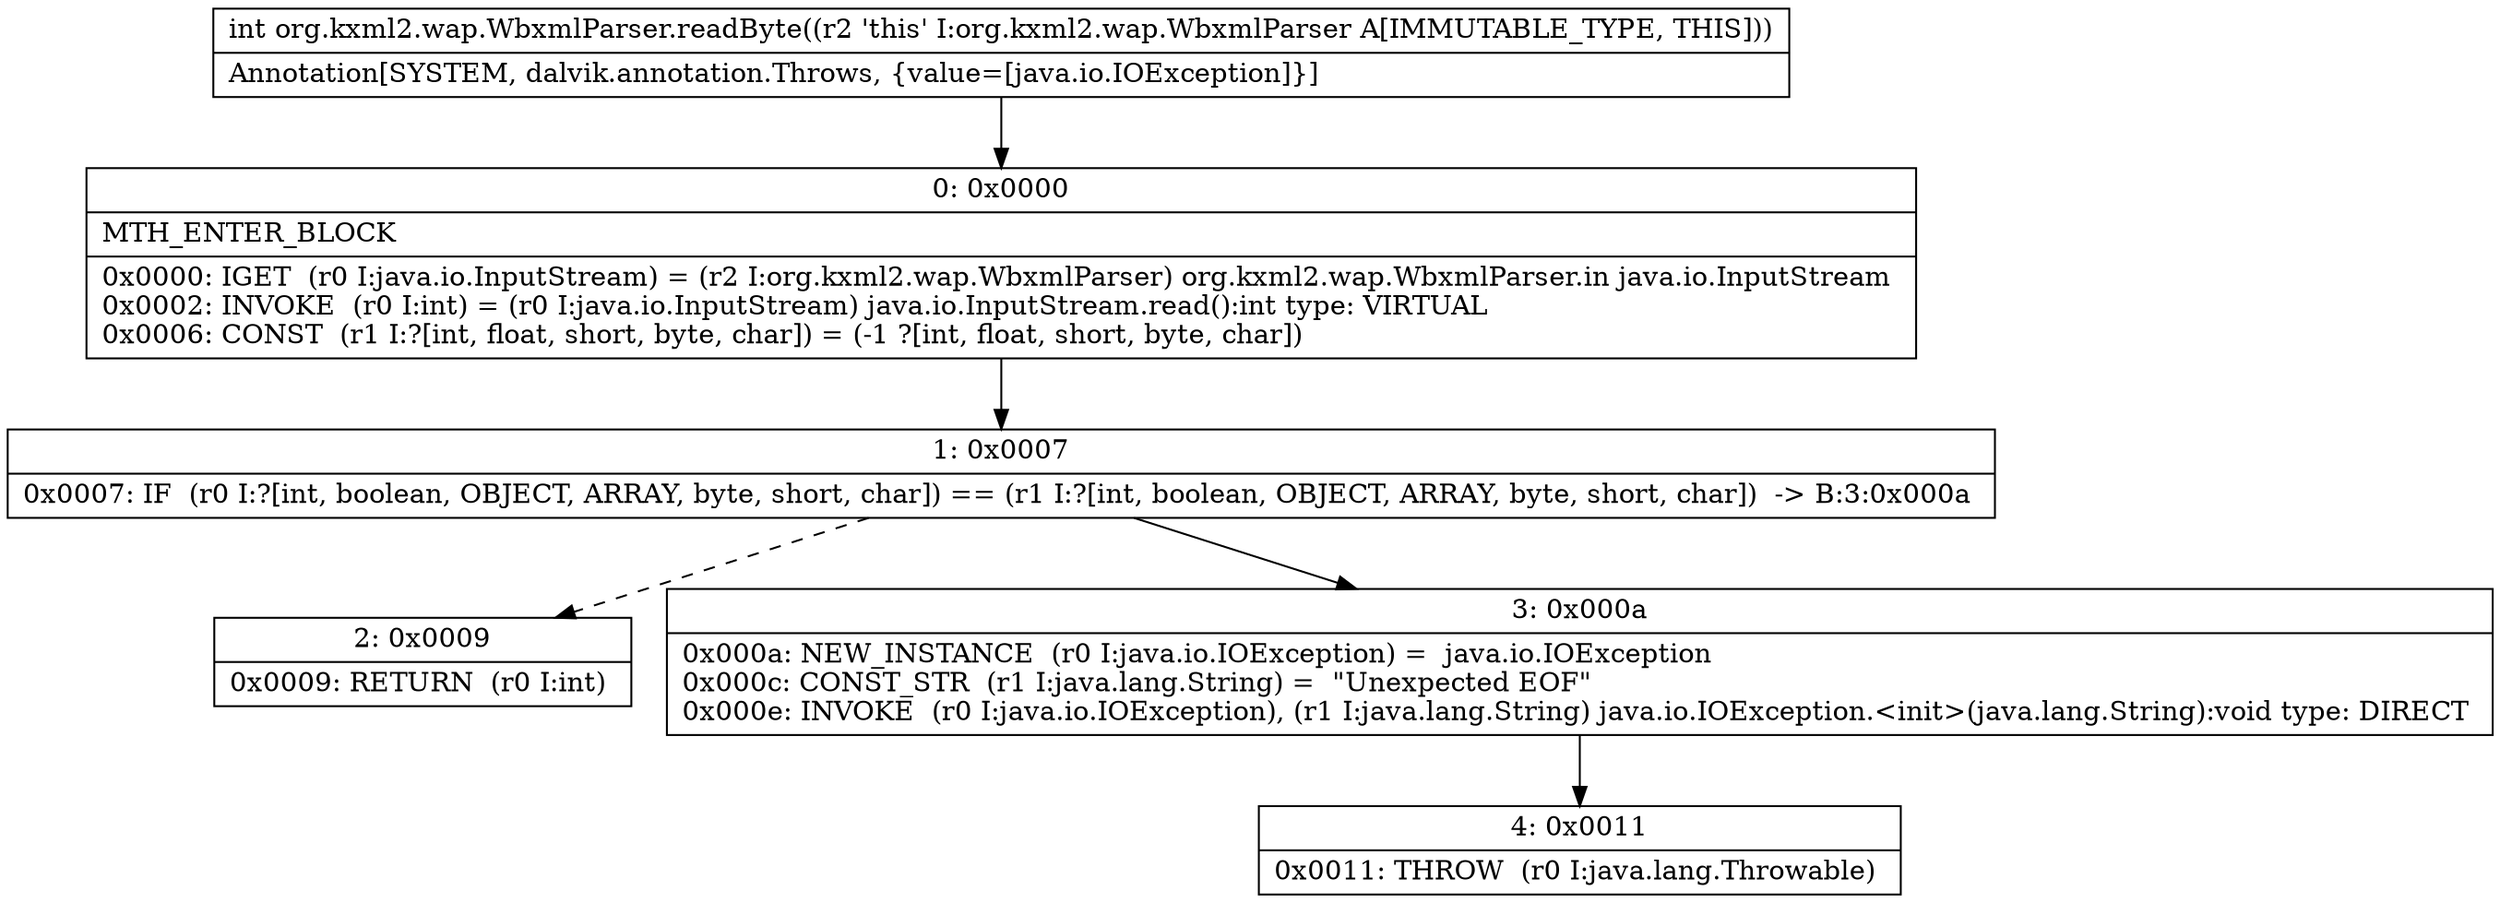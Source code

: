 digraph "CFG fororg.kxml2.wap.WbxmlParser.readByte()I" {
Node_0 [shape=record,label="{0\:\ 0x0000|MTH_ENTER_BLOCK\l|0x0000: IGET  (r0 I:java.io.InputStream) = (r2 I:org.kxml2.wap.WbxmlParser) org.kxml2.wap.WbxmlParser.in java.io.InputStream \l0x0002: INVOKE  (r0 I:int) = (r0 I:java.io.InputStream) java.io.InputStream.read():int type: VIRTUAL \l0x0006: CONST  (r1 I:?[int, float, short, byte, char]) = (\-1 ?[int, float, short, byte, char]) \l}"];
Node_1 [shape=record,label="{1\:\ 0x0007|0x0007: IF  (r0 I:?[int, boolean, OBJECT, ARRAY, byte, short, char]) == (r1 I:?[int, boolean, OBJECT, ARRAY, byte, short, char])  \-\> B:3:0x000a \l}"];
Node_2 [shape=record,label="{2\:\ 0x0009|0x0009: RETURN  (r0 I:int) \l}"];
Node_3 [shape=record,label="{3\:\ 0x000a|0x000a: NEW_INSTANCE  (r0 I:java.io.IOException) =  java.io.IOException \l0x000c: CONST_STR  (r1 I:java.lang.String) =  \"Unexpected EOF\" \l0x000e: INVOKE  (r0 I:java.io.IOException), (r1 I:java.lang.String) java.io.IOException.\<init\>(java.lang.String):void type: DIRECT \l}"];
Node_4 [shape=record,label="{4\:\ 0x0011|0x0011: THROW  (r0 I:java.lang.Throwable) \l}"];
MethodNode[shape=record,label="{int org.kxml2.wap.WbxmlParser.readByte((r2 'this' I:org.kxml2.wap.WbxmlParser A[IMMUTABLE_TYPE, THIS]))  | Annotation[SYSTEM, dalvik.annotation.Throws, \{value=[java.io.IOException]\}]\l}"];
MethodNode -> Node_0;
Node_0 -> Node_1;
Node_1 -> Node_2[style=dashed];
Node_1 -> Node_3;
Node_3 -> Node_4;
}

